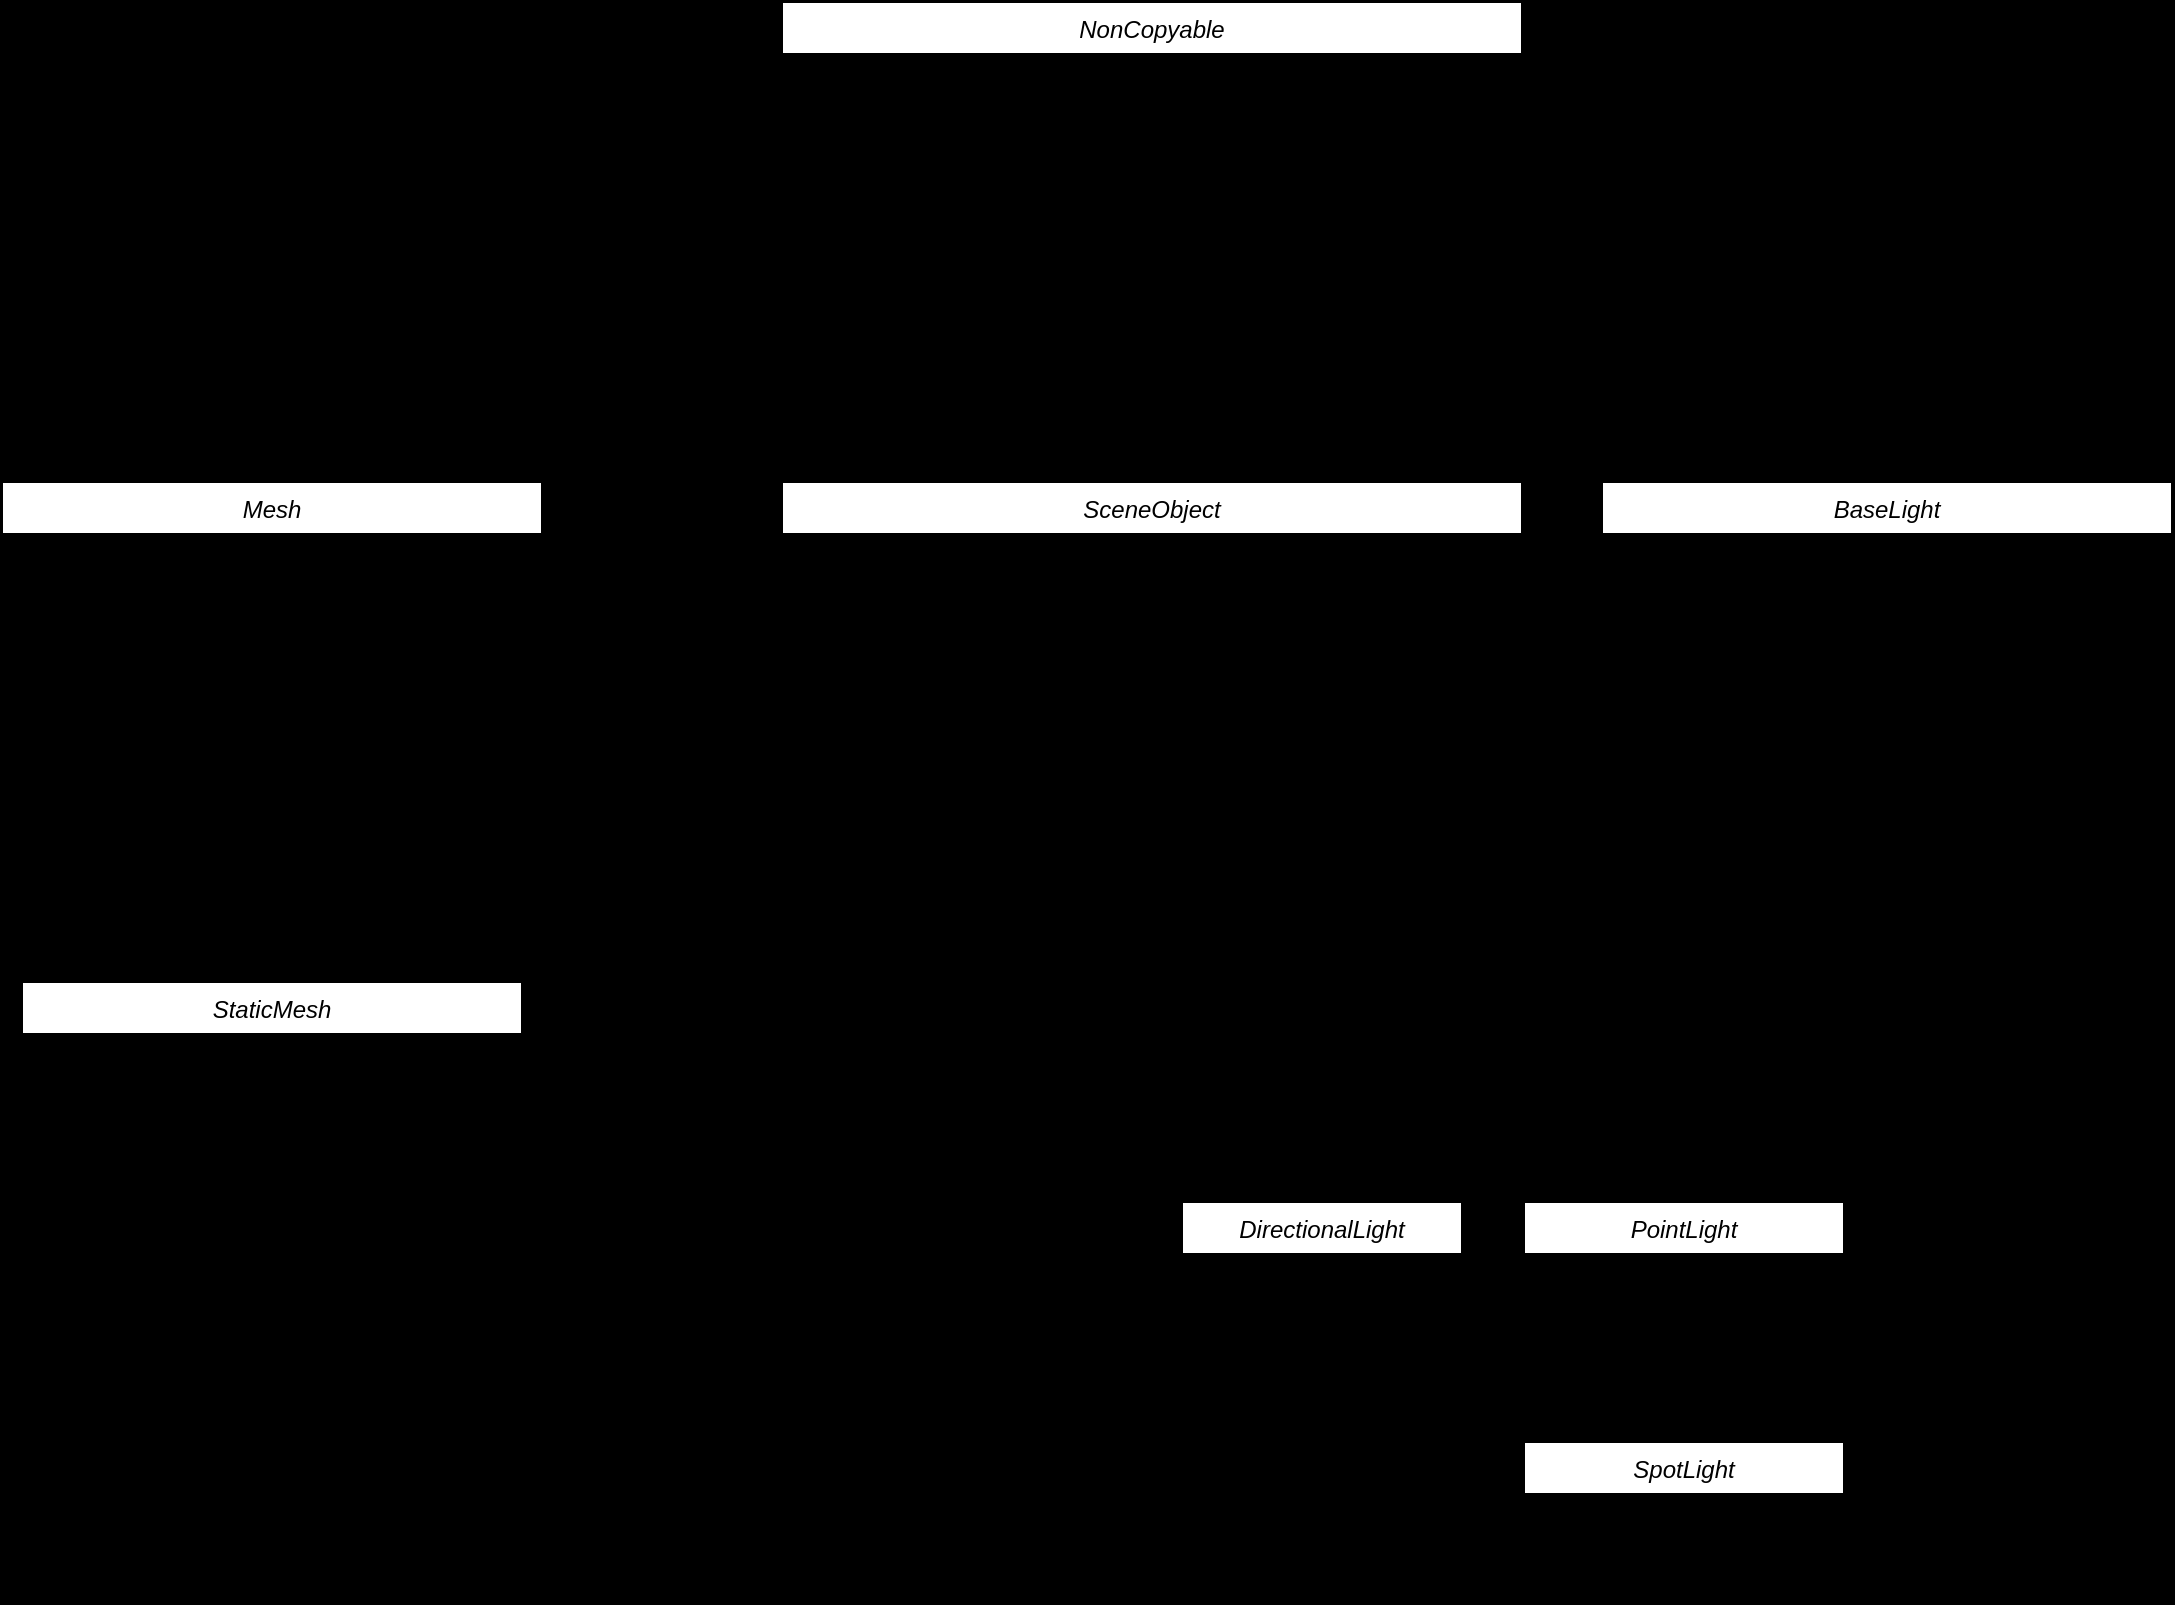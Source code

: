 <mxfile version="22.1.21" type="device">
  <diagram id="C5RBs43oDa-KdzZeNtuy" name="Page-1">
    <mxGraphModel dx="1687" dy="984" grid="1" gridSize="10" guides="1" tooltips="1" connect="1" arrows="1" fold="1" page="1" pageScale="1" pageWidth="827" pageHeight="1169" background="#000000" math="0" shadow="0">
      <root>
        <mxCell id="WIyWlLk6GJQsqaUBKTNV-0" />
        <mxCell id="WIyWlLk6GJQsqaUBKTNV-1" parent="WIyWlLk6GJQsqaUBKTNV-0" />
        <mxCell id="VX4J2hYiV2q1IgPwRDaM-4" value="StaticMesh" style="swimlane;fontStyle=2;align=center;verticalAlign=top;childLayout=stackLayout;horizontal=1;startSize=26;horizontalStack=0;resizeParent=1;resizeLast=0;collapsible=1;marginBottom=0;rounded=0;shadow=0;strokeWidth=1;labelBackgroundColor=none;" parent="WIyWlLk6GJQsqaUBKTNV-1" vertex="1">
          <mxGeometry x="50" y="490" width="250" height="125" as="geometry">
            <mxRectangle x="230" y="140" width="160" height="26" as="alternateBounds" />
          </mxGeometry>
        </mxCell>
        <mxCell id="VX4J2hYiV2q1IgPwRDaM-12" value="StaticMesh(Path objFilePath);&#xa;void DrawStaticMesh(class Shader* shader);&#xa;void DestroyStaticMesh();&#xa;&#xa;Transform transform;" style="text;align=left;verticalAlign=top;spacingLeft=4;spacingRight=4;overflow=hidden;rotatable=0;points=[[0,0.5],[1,0.5]];portConstraint=eastwest;labelBackgroundColor=none;" parent="VX4J2hYiV2q1IgPwRDaM-4" vertex="1">
          <mxGeometry y="26" width="250" height="94" as="geometry" />
        </mxCell>
        <mxCell id="VX4J2hYiV2q1IgPwRDaM-27" value="SceneObject" style="swimlane;fontStyle=2;align=center;verticalAlign=top;childLayout=stackLayout;horizontal=1;startSize=26;horizontalStack=0;resizeParent=1;resizeLast=0;collapsible=1;marginBottom=0;rounded=0;shadow=0;strokeWidth=1;labelBackgroundColor=none;" parent="WIyWlLk6GJQsqaUBKTNV-1" vertex="1">
          <mxGeometry x="430" y="240" width="370" height="160" as="geometry">
            <mxRectangle x="230" y="140" width="160" height="26" as="alternateBounds" />
          </mxGeometry>
        </mxCell>
        <mxCell id="VX4J2hYiV2q1IgPwRDaM-28" value="bool visible;&#xa;String tagName;&#xa;&#xa;uint32_t GetID() const { return _instanceID; }&#xa;bool Compare(const SceneObject&amp; other) const;&#xa;&#xa;uint32_t _instanceID;&#xa;inline static uint32_t _id = 0;" style="text;align=left;verticalAlign=top;spacingLeft=4;spacingRight=4;overflow=hidden;rotatable=0;points=[[0,0.5],[1,0.5]];portConstraint=eastwest;labelBackgroundColor=none;" parent="VX4J2hYiV2q1IgPwRDaM-27" vertex="1">
          <mxGeometry y="26" width="370" height="124" as="geometry" />
        </mxCell>
        <mxCell id="F0kH9TImWdhdkwR8H8IY-5" value="BaseLight" style="swimlane;fontStyle=2;align=center;verticalAlign=top;childLayout=stackLayout;horizontal=1;startSize=26;horizontalStack=0;resizeParent=1;resizeLast=0;collapsible=1;marginBottom=0;rounded=0;shadow=0;strokeWidth=1;labelBackgroundColor=none;" parent="WIyWlLk6GJQsqaUBKTNV-1" vertex="1">
          <mxGeometry x="840" y="240" width="285" height="160" as="geometry">
            <mxRectangle x="230" y="140" width="160" height="26" as="alternateBounds" />
          </mxGeometry>
        </mxCell>
        <mxCell id="F0kH9TImWdhdkwR8H8IY-10" value="BaseLight(const char*);&#xa;virtual void RenderLight(class Shader*) = 0;&#xa;&#xa;Vec3f color;    &#xa;float ambient;  &#xa;float diffuse;  &#xa;float specular; &#xa;String uniformName;" style="text;align=left;verticalAlign=top;spacingLeft=4;spacingRight=4;overflow=hidden;rotatable=0;points=[[0,0.5],[1,0.5]];portConstraint=eastwest;labelBackgroundColor=none;" parent="F0kH9TImWdhdkwR8H8IY-5" vertex="1">
          <mxGeometry y="26" width="285" height="124" as="geometry" />
        </mxCell>
        <mxCell id="F0kH9TImWdhdkwR8H8IY-12" value="DirectionalLight" style="swimlane;fontStyle=2;align=center;verticalAlign=top;childLayout=stackLayout;horizontal=1;startSize=26;horizontalStack=0;resizeParent=1;resizeLast=0;collapsible=1;marginBottom=0;rounded=0;shadow=0;strokeWidth=1;labelBackgroundColor=none;" parent="WIyWlLk6GJQsqaUBKTNV-1" vertex="1">
          <mxGeometry x="630" y="600" width="140" height="80" as="geometry">
            <mxRectangle x="230" y="140" width="160" height="26" as="alternateBounds" />
          </mxGeometry>
        </mxCell>
        <mxCell id="F0kH9TImWdhdkwR8H8IY-13" value="Vec3f direction;" style="text;align=left;verticalAlign=top;spacingLeft=4;spacingRight=4;overflow=hidden;rotatable=0;points=[[0,0.5],[1,0.5]];portConstraint=eastwest;labelBackgroundColor=none;" parent="F0kH9TImWdhdkwR8H8IY-12" vertex="1">
          <mxGeometry y="26" width="140" height="34" as="geometry" />
        </mxCell>
        <mxCell id="F0kH9TImWdhdkwR8H8IY-16" value="PointLight" style="swimlane;fontStyle=2;align=center;verticalAlign=top;childLayout=stackLayout;horizontal=1;startSize=26;horizontalStack=0;resizeParent=1;resizeLast=0;collapsible=1;marginBottom=0;rounded=0;shadow=0;strokeWidth=1;labelBackgroundColor=none;" parent="WIyWlLk6GJQsqaUBKTNV-1" vertex="1">
          <mxGeometry x="801" y="600" width="160" height="80" as="geometry">
            <mxRectangle x="230" y="140" width="160" height="26" as="alternateBounds" />
          </mxGeometry>
        </mxCell>
        <mxCell id="F0kH9TImWdhdkwR8H8IY-17" value="Vec3f position;&#xa;Attenuation attenuation;" style="text;align=left;verticalAlign=top;spacingLeft=4;spacingRight=4;overflow=hidden;rotatable=0;points=[[0,0.5],[1,0.5]];portConstraint=eastwest;labelBackgroundColor=none;" parent="F0kH9TImWdhdkwR8H8IY-16" vertex="1">
          <mxGeometry y="26" width="160" height="44" as="geometry" />
        </mxCell>
        <mxCell id="F0kH9TImWdhdkwR8H8IY-18" value="SpotLight" style="swimlane;fontStyle=2;align=center;verticalAlign=top;childLayout=stackLayout;horizontal=1;startSize=26;horizontalStack=0;resizeParent=1;resizeLast=0;collapsible=1;marginBottom=0;rounded=0;shadow=0;strokeWidth=1;labelBackgroundColor=none;" parent="WIyWlLk6GJQsqaUBKTNV-1" vertex="1">
          <mxGeometry x="801" y="720" width="160" height="80" as="geometry">
            <mxRectangle x="230" y="140" width="160" height="26" as="alternateBounds" />
          </mxGeometry>
        </mxCell>
        <mxCell id="F0kH9TImWdhdkwR8H8IY-19" value="Vec3f direction;&#xa;float cutOff; " style="text;align=left;verticalAlign=top;spacingLeft=4;spacingRight=4;overflow=hidden;rotatable=0;points=[[0,0.5],[1,0.5]];portConstraint=eastwest;labelBackgroundColor=none;" parent="F0kH9TImWdhdkwR8H8IY-18" vertex="1">
          <mxGeometry y="26" width="160" height="44" as="geometry" />
        </mxCell>
        <mxCell id="F0kH9TImWdhdkwR8H8IY-21" value="" style="endArrow=classic;html=1;rounded=0;exitX=0.5;exitY=0;exitDx=0;exitDy=0;entryX=0.5;entryY=1;entryDx=0;entryDy=0;" parent="WIyWlLk6GJQsqaUBKTNV-1" edge="1">
          <mxGeometry width="50" height="50" relative="1" as="geometry">
            <mxPoint x="871" y="720" as="sourcePoint" />
            <mxPoint x="871" y="680" as="targetPoint" />
          </mxGeometry>
        </mxCell>
        <mxCell id="r6Pux3cC43ACWZ1OEK1E-1" value="Mesh" style="swimlane;fontStyle=2;align=center;verticalAlign=top;childLayout=stackLayout;horizontal=1;startSize=26;horizontalStack=0;resizeParent=1;resizeLast=0;collapsible=1;marginBottom=0;rounded=0;shadow=0;strokeWidth=1;labelBackgroundColor=none;" parent="WIyWlLk6GJQsqaUBKTNV-1" vertex="1">
          <mxGeometry x="40" y="240" width="270" height="140" as="geometry">
            <mxRectangle x="230" y="140" width="160" height="26" as="alternateBounds" />
          </mxGeometry>
        </mxCell>
        <mxCell id="r6Pux3cC43ACWZ1OEK1E-2" value="void InitMesh(VAData&amp;, VAConfig&amp;);&#xa;void DestroyMesh();&#xa;void Draw(class Shader*, const Mat4f&amp;);&#xa;&#xa;VertexArray vertexArray;&#xa;class Texture2D* diffuse;&#xa;class Texture2D* specular;" style="text;align=left;verticalAlign=top;spacingLeft=4;spacingRight=4;overflow=hidden;rotatable=0;points=[[0,0.5],[1,0.5]];portConstraint=eastwest;labelBackgroundColor=none;" parent="r6Pux3cC43ACWZ1OEK1E-1" vertex="1">
          <mxGeometry y="26" width="270" height="104" as="geometry" />
        </mxCell>
        <mxCell id="NzkjULk2x2kYuiZOF2KM-3" value="NonCopyable" style="swimlane;fontStyle=2;align=center;verticalAlign=top;childLayout=stackLayout;horizontal=1;startSize=26;horizontalStack=0;resizeParent=1;resizeLast=0;collapsible=1;marginBottom=0;rounded=0;shadow=0;strokeWidth=1;labelBackgroundColor=none;" parent="WIyWlLk6GJQsqaUBKTNV-1" vertex="1">
          <mxGeometry x="430" width="370" height="160" as="geometry">
            <mxRectangle x="230" y="140" width="160" height="26" as="alternateBounds" />
          </mxGeometry>
        </mxCell>
        <mxCell id="NzkjULk2x2kYuiZOF2KM-4" value="UncopyableObject()    = default;&#xa;~UncopyableObject()  = default;&#xa;&#xa;UncopyableObject(const UncopyableObject&amp;) = delete;&#xa;UncopyableObject&amp; operator=(const UncopyableObject&amp;) = delete; " style="text;align=left;verticalAlign=top;spacingLeft=4;spacingRight=4;overflow=hidden;rotatable=0;points=[[0,0.5],[1,0.5]];portConstraint=eastwest;labelBackgroundColor=none;" parent="NzkjULk2x2kYuiZOF2KM-3" vertex="1">
          <mxGeometry y="26" width="370" height="84" as="geometry" />
        </mxCell>
        <mxCell id="NzkjULk2x2kYuiZOF2KM-5" value="" style="endArrow=classic;html=1;rounded=0;exitX=0.5;exitY=0;exitDx=0;exitDy=0;entryX=0.5;entryY=1;entryDx=0;entryDy=0;" parent="WIyWlLk6GJQsqaUBKTNV-1" source="VX4J2hYiV2q1IgPwRDaM-27" target="NzkjULk2x2kYuiZOF2KM-3" edge="1">
          <mxGeometry width="50" height="50" relative="1" as="geometry">
            <mxPoint x="620" y="230" as="sourcePoint" />
            <mxPoint x="670" y="180" as="targetPoint" />
          </mxGeometry>
        </mxCell>
        <mxCell id="NzkjULk2x2kYuiZOF2KM-12" value="" style="endArrow=classic;html=1;rounded=0;exitX=0.5;exitY=0;exitDx=0;exitDy=0;entryX=0.5;entryY=1;entryDx=0;entryDy=0;" parent="WIyWlLk6GJQsqaUBKTNV-1" source="VX4J2hYiV2q1IgPwRDaM-4" target="r6Pux3cC43ACWZ1OEK1E-1" edge="1">
          <mxGeometry width="50" height="50" relative="1" as="geometry">
            <mxPoint x="113" y="832.5" as="sourcePoint" />
            <mxPoint x="163" y="782.5" as="targetPoint" />
          </mxGeometry>
        </mxCell>
        <mxCell id="rZoJDevsdqmG8uhk2gZU-3" value="" style="endArrow=none;html=1;rounded=0;entryX=0.5;entryY=0;entryDx=0;entryDy=0;" edge="1" parent="WIyWlLk6GJQsqaUBKTNV-1" target="F0kH9TImWdhdkwR8H8IY-16">
          <mxGeometry width="50" height="50" relative="1" as="geometry">
            <mxPoint x="690" y="600" as="sourcePoint" />
            <mxPoint x="880" y="560" as="targetPoint" />
            <Array as="points">
              <mxPoint x="690" y="560" />
              <mxPoint x="880" y="560" />
            </Array>
          </mxGeometry>
        </mxCell>
        <mxCell id="rZoJDevsdqmG8uhk2gZU-4" value="" style="endArrow=classic;html=1;rounded=0;entryX=0.5;entryY=1;entryDx=0;entryDy=0;" edge="1" parent="WIyWlLk6GJQsqaUBKTNV-1">
          <mxGeometry width="50" height="50" relative="1" as="geometry">
            <mxPoint x="800" y="560" as="sourcePoint" />
            <mxPoint x="645" y="400" as="targetPoint" />
            <Array as="points">
              <mxPoint x="800" y="480" />
              <mxPoint x="645" y="480" />
            </Array>
          </mxGeometry>
        </mxCell>
        <mxCell id="rZoJDevsdqmG8uhk2gZU-5" value="" style="endArrow=classic;html=1;rounded=0;entryX=0.5;entryY=1;entryDx=0;entryDy=0;" edge="1" parent="WIyWlLk6GJQsqaUBKTNV-1" target="F0kH9TImWdhdkwR8H8IY-5">
          <mxGeometry width="50" height="50" relative="1" as="geometry">
            <mxPoint x="800" y="560" as="sourcePoint" />
            <mxPoint x="1012.5" y="400" as="targetPoint" />
            <Array as="points">
              <mxPoint x="800" y="480" />
              <mxPoint x="983" y="480" />
            </Array>
          </mxGeometry>
        </mxCell>
        <mxCell id="rZoJDevsdqmG8uhk2gZU-7" value="" style="endArrow=classic;html=1;rounded=0;exitX=0.72;exitY=-0.001;exitDx=0;exitDy=0;entryX=0;entryY=0.5;entryDx=0;entryDy=0;exitPerimeter=0;" edge="1" parent="WIyWlLk6GJQsqaUBKTNV-1" source="VX4J2hYiV2q1IgPwRDaM-4" target="VX4J2hYiV2q1IgPwRDaM-28">
          <mxGeometry width="50" height="50" relative="1" as="geometry">
            <mxPoint x="320" y="450" as="sourcePoint" />
            <mxPoint x="370" y="400" as="targetPoint" />
            <Array as="points">
              <mxPoint x="230" y="440" />
              <mxPoint x="400" y="440" />
              <mxPoint x="400" y="328" />
            </Array>
          </mxGeometry>
        </mxCell>
      </root>
    </mxGraphModel>
  </diagram>
</mxfile>
